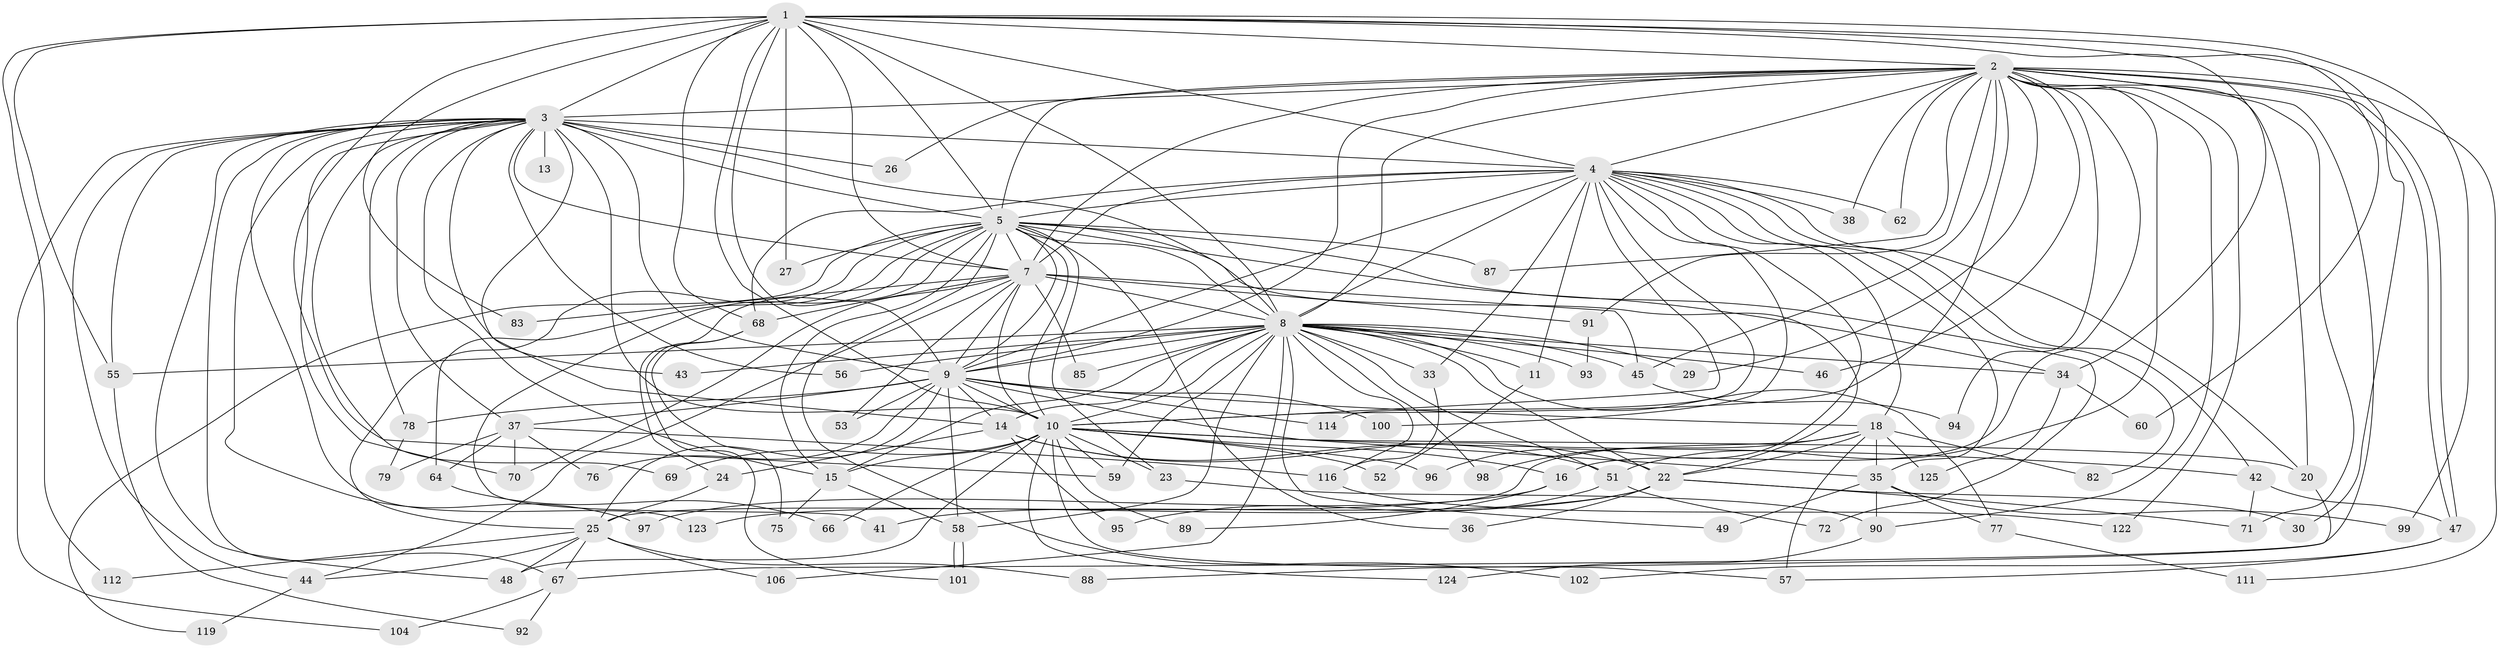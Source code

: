 // Generated by graph-tools (version 1.1) at 2025/23/03/03/25 07:23:36]
// undirected, 92 vertices, 227 edges
graph export_dot {
graph [start="1"]
  node [color=gray90,style=filled];
  1 [super="+12"];
  2 [super="+110"];
  3 [super="+6"];
  4 [super="+108"];
  5 [super="+28"];
  7 [super="+105"];
  8 [super="+19"];
  9 [super="+109"];
  10 [super="+113"];
  11;
  13;
  14 [super="+31"];
  15 [super="+17"];
  16;
  18 [super="+117"];
  20 [super="+21"];
  22 [super="+39"];
  23 [super="+118"];
  24;
  25 [super="+32"];
  26;
  27;
  29;
  30;
  33;
  34 [super="+40"];
  35 [super="+50"];
  36;
  37 [super="+54"];
  38;
  41;
  42 [super="+61"];
  43;
  44 [super="+63"];
  45 [super="+65"];
  46;
  47;
  48 [super="+80"];
  49;
  51 [super="+103"];
  52;
  53;
  55 [super="+107"];
  56;
  57 [super="+115"];
  58;
  59 [super="+86"];
  60;
  62;
  64;
  66;
  67 [super="+84"];
  68 [super="+74"];
  69;
  70 [super="+73"];
  71 [super="+81"];
  72;
  75;
  76;
  77;
  78;
  79;
  82;
  83;
  85;
  87;
  88;
  89;
  90;
  91;
  92;
  93;
  94;
  95;
  96;
  97;
  98;
  99;
  100;
  101 [super="+121"];
  102;
  104;
  106;
  111;
  112;
  114;
  116 [super="+120"];
  119;
  122;
  123;
  124;
  125;
  1 -- 2;
  1 -- 3 [weight=3];
  1 -- 4;
  1 -- 5;
  1 -- 7;
  1 -- 8;
  1 -- 9;
  1 -- 10;
  1 -- 27;
  1 -- 30;
  1 -- 55;
  1 -- 59;
  1 -- 60;
  1 -- 68;
  1 -- 83;
  1 -- 99;
  1 -- 112;
  1 -- 34;
  2 -- 3 [weight=2];
  2 -- 4;
  2 -- 5;
  2 -- 7 [weight=2];
  2 -- 8;
  2 -- 9;
  2 -- 10;
  2 -- 16;
  2 -- 20;
  2 -- 26;
  2 -- 29;
  2 -- 38;
  2 -- 45;
  2 -- 46;
  2 -- 47;
  2 -- 47;
  2 -- 62;
  2 -- 67;
  2 -- 71;
  2 -- 87;
  2 -- 90;
  2 -- 91;
  2 -- 94;
  2 -- 111;
  2 -- 122;
  2 -- 51;
  3 -- 4 [weight=2];
  3 -- 5 [weight=2];
  3 -- 7 [weight=2];
  3 -- 8 [weight=2];
  3 -- 9 [weight=2];
  3 -- 10 [weight=2];
  3 -- 13 [weight=2];
  3 -- 15;
  3 -- 43;
  3 -- 48;
  3 -- 55;
  3 -- 97;
  3 -- 104;
  3 -- 69;
  3 -- 70;
  3 -- 78;
  3 -- 26;
  3 -- 37 [weight=2];
  3 -- 56;
  3 -- 123;
  3 -- 14;
  3 -- 67;
  3 -- 44;
  4 -- 5;
  4 -- 7;
  4 -- 8;
  4 -- 9 [weight=2];
  4 -- 10;
  4 -- 11;
  4 -- 18;
  4 -- 33;
  4 -- 35;
  4 -- 38;
  4 -- 42;
  4 -- 62;
  4 -- 82;
  4 -- 96;
  4 -- 100;
  4 -- 114;
  4 -- 68;
  4 -- 20;
  5 -- 7;
  5 -- 8;
  5 -- 9;
  5 -- 10;
  5 -- 15;
  5 -- 22;
  5 -- 23;
  5 -- 24;
  5 -- 27;
  5 -- 34;
  5 -- 36;
  5 -- 41;
  5 -- 64;
  5 -- 72;
  5 -- 87;
  5 -- 102;
  5 -- 119;
  5 -- 25;
  7 -- 8;
  7 -- 9;
  7 -- 10 [weight=3];
  7 -- 44;
  7 -- 53;
  7 -- 68;
  7 -- 83;
  7 -- 85;
  7 -- 91;
  7 -- 45;
  7 -- 70;
  8 -- 9;
  8 -- 10;
  8 -- 11;
  8 -- 14;
  8 -- 29;
  8 -- 33;
  8 -- 43;
  8 -- 45;
  8 -- 46;
  8 -- 49;
  8 -- 51;
  8 -- 56;
  8 -- 58;
  8 -- 77;
  8 -- 85;
  8 -- 93;
  8 -- 98;
  8 -- 106;
  8 -- 15;
  8 -- 22;
  8 -- 34;
  8 -- 59;
  8 -- 55;
  8 -- 116;
  9 -- 10;
  9 -- 14;
  9 -- 18;
  9 -- 25;
  9 -- 37;
  9 -- 53;
  9 -- 76;
  9 -- 78;
  9 -- 100;
  9 -- 58;
  9 -- 114;
  9 -- 35;
  10 -- 16;
  10 -- 20;
  10 -- 23;
  10 -- 42;
  10 -- 48;
  10 -- 52;
  10 -- 59;
  10 -- 66;
  10 -- 69;
  10 -- 89;
  10 -- 96;
  10 -- 124;
  10 -- 15;
  10 -- 57;
  11 -- 52;
  14 -- 22;
  14 -- 24;
  14 -- 51;
  14 -- 95;
  15 -- 58;
  15 -- 75;
  16 -- 89;
  16 -- 97;
  18 -- 35;
  18 -- 57;
  18 -- 82;
  18 -- 98;
  18 -- 125;
  18 -- 22;
  18 -- 25;
  20 -- 88;
  22 -- 30;
  22 -- 36;
  22 -- 41;
  22 -- 123;
  22 -- 71;
  23 -- 90;
  24 -- 25;
  25 -- 44;
  25 -- 67;
  25 -- 88;
  25 -- 106;
  25 -- 112;
  25 -- 48;
  33 -- 116;
  34 -- 60;
  34 -- 125;
  35 -- 49;
  35 -- 77;
  35 -- 90;
  35 -- 99;
  37 -- 64;
  37 -- 70;
  37 -- 76;
  37 -- 79;
  37 -- 116;
  42 -- 71;
  42 -- 47;
  44 -- 119;
  45 -- 94;
  47 -- 57;
  47 -- 102;
  51 -- 72;
  51 -- 95;
  55 -- 92;
  58 -- 101;
  58 -- 101;
  64 -- 66;
  67 -- 92;
  67 -- 104;
  68 -- 75;
  68 -- 101;
  77 -- 111;
  78 -- 79;
  90 -- 124;
  91 -- 93;
  116 -- 122;
}
